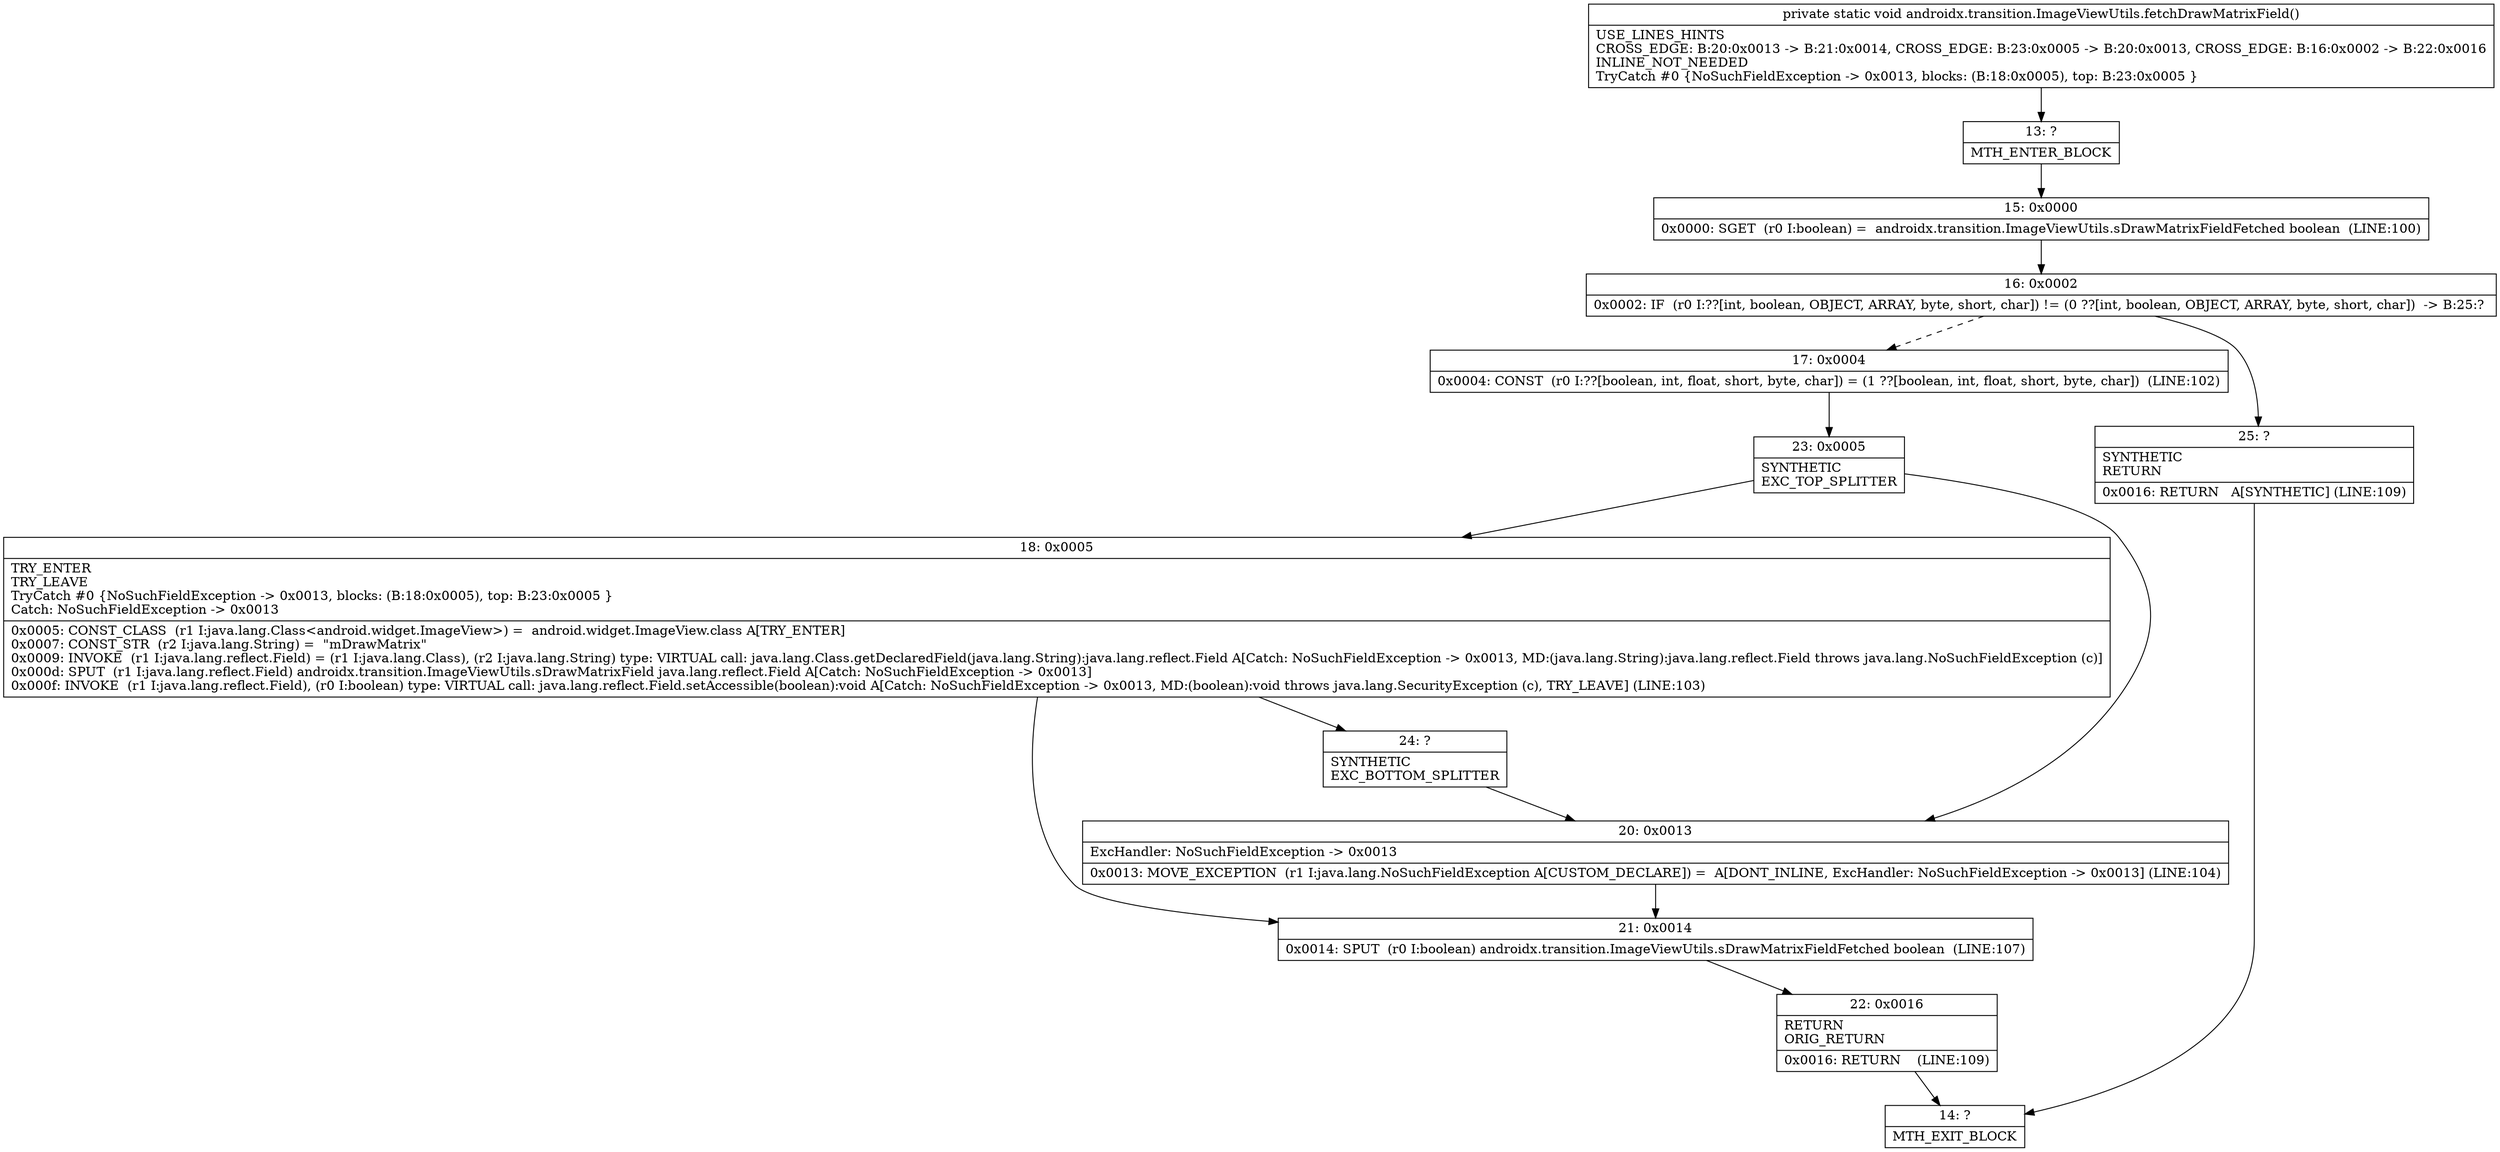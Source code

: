 digraph "CFG forandroidx.transition.ImageViewUtils.fetchDrawMatrixField()V" {
Node_13 [shape=record,label="{13\:\ ?|MTH_ENTER_BLOCK\l}"];
Node_15 [shape=record,label="{15\:\ 0x0000|0x0000: SGET  (r0 I:boolean) =  androidx.transition.ImageViewUtils.sDrawMatrixFieldFetched boolean  (LINE:100)\l}"];
Node_16 [shape=record,label="{16\:\ 0x0002|0x0002: IF  (r0 I:??[int, boolean, OBJECT, ARRAY, byte, short, char]) != (0 ??[int, boolean, OBJECT, ARRAY, byte, short, char])  \-\> B:25:? \l}"];
Node_17 [shape=record,label="{17\:\ 0x0004|0x0004: CONST  (r0 I:??[boolean, int, float, short, byte, char]) = (1 ??[boolean, int, float, short, byte, char])  (LINE:102)\l}"];
Node_23 [shape=record,label="{23\:\ 0x0005|SYNTHETIC\lEXC_TOP_SPLITTER\l}"];
Node_18 [shape=record,label="{18\:\ 0x0005|TRY_ENTER\lTRY_LEAVE\lTryCatch #0 \{NoSuchFieldException \-\> 0x0013, blocks: (B:18:0x0005), top: B:23:0x0005 \}\lCatch: NoSuchFieldException \-\> 0x0013\l|0x0005: CONST_CLASS  (r1 I:java.lang.Class\<android.widget.ImageView\>) =  android.widget.ImageView.class A[TRY_ENTER]\l0x0007: CONST_STR  (r2 I:java.lang.String) =  \"mDrawMatrix\" \l0x0009: INVOKE  (r1 I:java.lang.reflect.Field) = (r1 I:java.lang.Class), (r2 I:java.lang.String) type: VIRTUAL call: java.lang.Class.getDeclaredField(java.lang.String):java.lang.reflect.Field A[Catch: NoSuchFieldException \-\> 0x0013, MD:(java.lang.String):java.lang.reflect.Field throws java.lang.NoSuchFieldException (c)]\l0x000d: SPUT  (r1 I:java.lang.reflect.Field) androidx.transition.ImageViewUtils.sDrawMatrixField java.lang.reflect.Field A[Catch: NoSuchFieldException \-\> 0x0013]\l0x000f: INVOKE  (r1 I:java.lang.reflect.Field), (r0 I:boolean) type: VIRTUAL call: java.lang.reflect.Field.setAccessible(boolean):void A[Catch: NoSuchFieldException \-\> 0x0013, MD:(boolean):void throws java.lang.SecurityException (c), TRY_LEAVE] (LINE:103)\l}"];
Node_21 [shape=record,label="{21\:\ 0x0014|0x0014: SPUT  (r0 I:boolean) androidx.transition.ImageViewUtils.sDrawMatrixFieldFetched boolean  (LINE:107)\l}"];
Node_22 [shape=record,label="{22\:\ 0x0016|RETURN\lORIG_RETURN\l|0x0016: RETURN    (LINE:109)\l}"];
Node_14 [shape=record,label="{14\:\ ?|MTH_EXIT_BLOCK\l}"];
Node_24 [shape=record,label="{24\:\ ?|SYNTHETIC\lEXC_BOTTOM_SPLITTER\l}"];
Node_20 [shape=record,label="{20\:\ 0x0013|ExcHandler: NoSuchFieldException \-\> 0x0013\l|0x0013: MOVE_EXCEPTION  (r1 I:java.lang.NoSuchFieldException A[CUSTOM_DECLARE]) =  A[DONT_INLINE, ExcHandler: NoSuchFieldException \-\> 0x0013] (LINE:104)\l}"];
Node_25 [shape=record,label="{25\:\ ?|SYNTHETIC\lRETURN\l|0x0016: RETURN   A[SYNTHETIC] (LINE:109)\l}"];
MethodNode[shape=record,label="{private static void androidx.transition.ImageViewUtils.fetchDrawMatrixField()  | USE_LINES_HINTS\lCROSS_EDGE: B:20:0x0013 \-\> B:21:0x0014, CROSS_EDGE: B:23:0x0005 \-\> B:20:0x0013, CROSS_EDGE: B:16:0x0002 \-\> B:22:0x0016\lINLINE_NOT_NEEDED\lTryCatch #0 \{NoSuchFieldException \-\> 0x0013, blocks: (B:18:0x0005), top: B:23:0x0005 \}\l}"];
MethodNode -> Node_13;Node_13 -> Node_15;
Node_15 -> Node_16;
Node_16 -> Node_17[style=dashed];
Node_16 -> Node_25;
Node_17 -> Node_23;
Node_23 -> Node_18;
Node_23 -> Node_20;
Node_18 -> Node_21;
Node_18 -> Node_24;
Node_21 -> Node_22;
Node_22 -> Node_14;
Node_24 -> Node_20;
Node_20 -> Node_21;
Node_25 -> Node_14;
}

